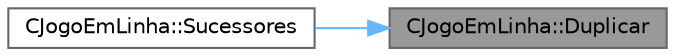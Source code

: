 digraph "CJogoEmLinha::Duplicar"
{
 // LATEX_PDF_SIZE
  bgcolor="transparent";
  edge [fontname=Helvetica,fontsize=10,labelfontname=Helvetica,labelfontsize=10];
  node [fontname=Helvetica,fontsize=10,shape=box,height=0.2,width=0.4];
  rankdir="RL";
  Node1 [id="Node000001",label="CJogoEmLinha::Duplicar",height=0.2,width=0.4,color="gray40", fillcolor="grey60", style="filled", fontcolor="black",tooltip="Cria um objecto que é uma cópia deste."];
  Node1 -> Node2 [id="edge1_Node000001_Node000002",dir="back",color="steelblue1",style="solid",tooltip=" "];
  Node2 [id="Node000002",label="CJogoEmLinha::Sucessores",height=0.2,width=0.4,color="grey40", fillcolor="white", style="filled",URL="$classCJogoEmLinha.html#a0fbafadc8f5d1b1ed8aa3ddde563285b",tooltip="Coloca em sucessores a lista de estados sucessores."];
}
